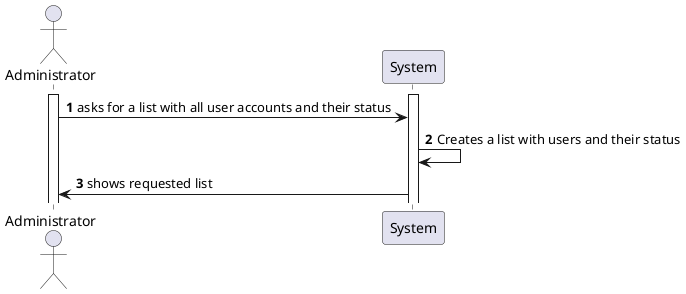 @startuml
autonumber

actor Administrator
participant System
activate Administrator
activate System
Administrator -> System : asks for a list with all user accounts and their status
System -> System : Creates a list with users and their status
System -> Administrator : shows requested list

@enduml